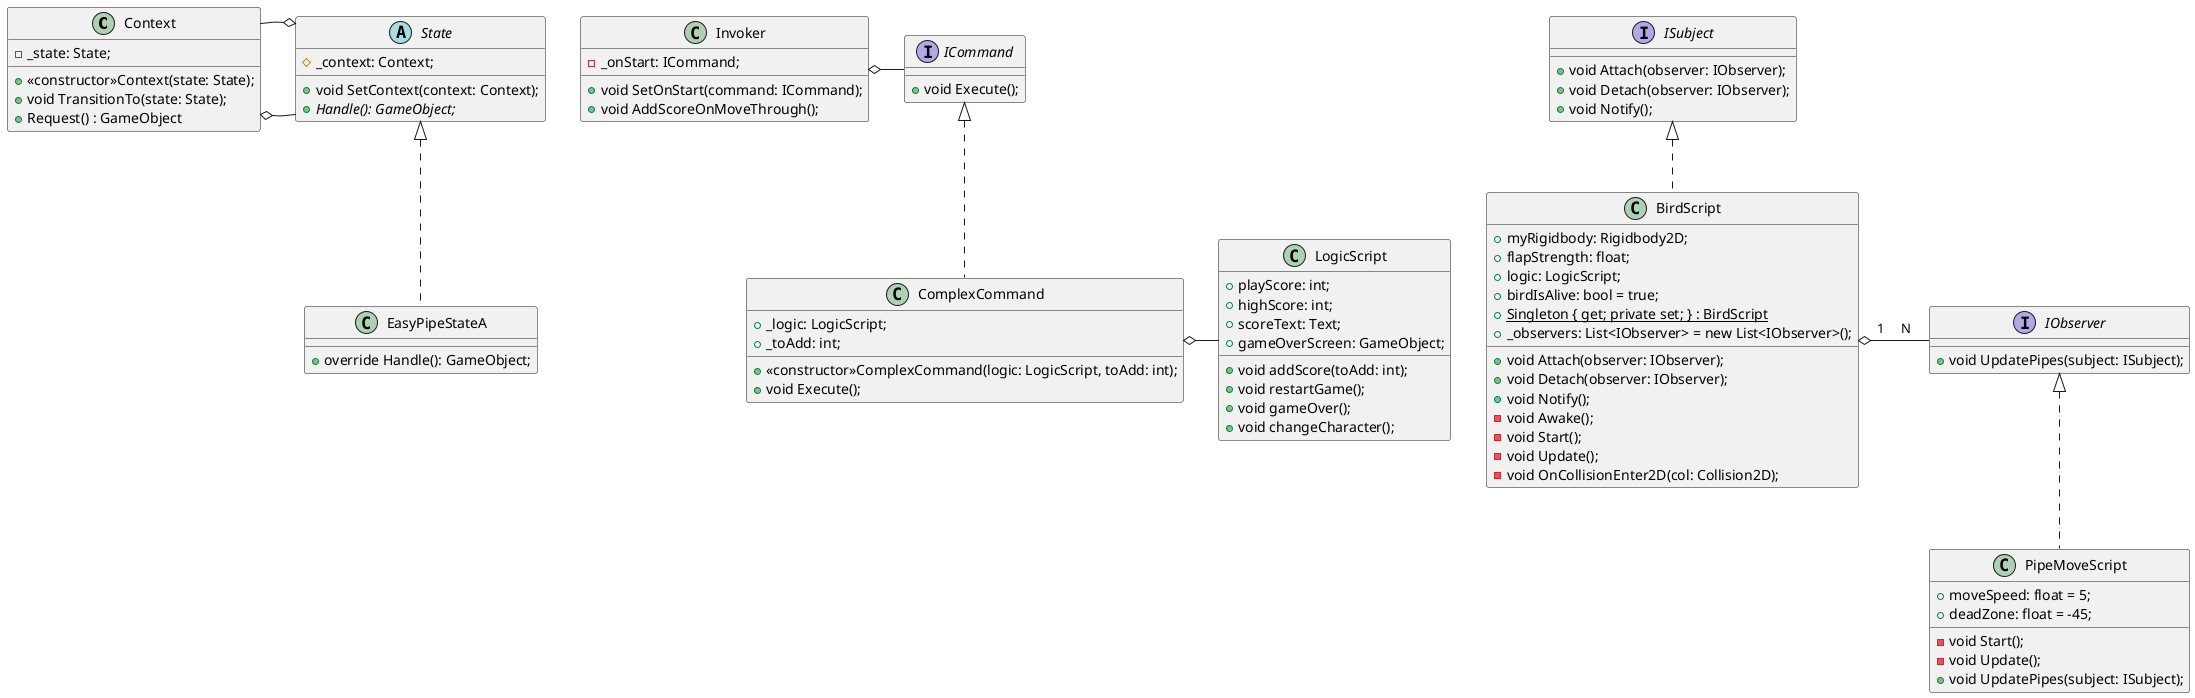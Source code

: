 @startuml
class Context
    {
        -_state: State;

        +<<constructor>>Context(state: State);
        +void TransitionTo(state: State);
        +Request() : GameObject
    }
abstract class State
    {
         #_context: Context;
    
         +void SetContext(context: Context);
         +{abstract} Handle(): GameObject;
    }
        
class EasyPipeStateA
    {
        +override Handle(): GameObject;
    }
    
interface ICommand
        {
            +void Execute();
        }
        
class ComplexCommand 
            {
                +_logic: LogicScript;
                +_toAdd: int;
        
                +<<constructor>>ComplexCommand(logic: LogicScript, toAdd: int);
                +void Execute();
            }
    
   class LogicScript
   {
       +playScore: int;
       +highScore: int;
       +scoreText: Text;
       +gameOverScreen: GameObject;
       
       +void addScore(toAdd: int);
       +void restartGame();
       +void gameOver();
       +void changeCharacter();
   }
class Invoker
       {
           -_onStart: ICommand;
   
           +void SetOnStart(command: ICommand);
           +void AddScoreOnMoveThrough();
       }
   
       interface IObserver
       {
           +void UpdatePipes(subject: ISubject);
       }
           interface ISubject
           {
               +void Attach(observer: IObserver);
               +void Detach(observer: IObserver);
               +void Notify();
           }
           
           class BirdScript
           {
               +myRigidbody: Rigidbody2D;
               +flapStrength: float;
               +logic: LogicScript;
               +birdIsAlive: bool = true;
               +{static} Singleton { get; private set; } : BirdScript
               +{field}_observers: List<IObserver> = new List<IObserver>();
               
               +void Attach(observer: IObserver);
               +void Detach(observer: IObserver);
               +void Notify();
               -void Awake();
               -void Start();
               -void Update();
               -void OnCollisionEnter2D(col: Collision2D);
           }
           class PipeMoveScript
           {
               +moveSpeed: float = 5;
               +deadZone: float = -45;
           
               -void Start();
               -void Update();           
               +void UpdatePipes(subject: ISubject);
           }
State <|.. EasyPipeStateA
Context o- State
Context -o State
ComplexCommand o- LogicScript
ICommand <|.. ComplexCommand 
Invoker o- ICommand
ISubject <|.. BirdScript 
BirdScript o- IObserver : 1     N
IObserver <|.. PipeMoveScript
@enduml